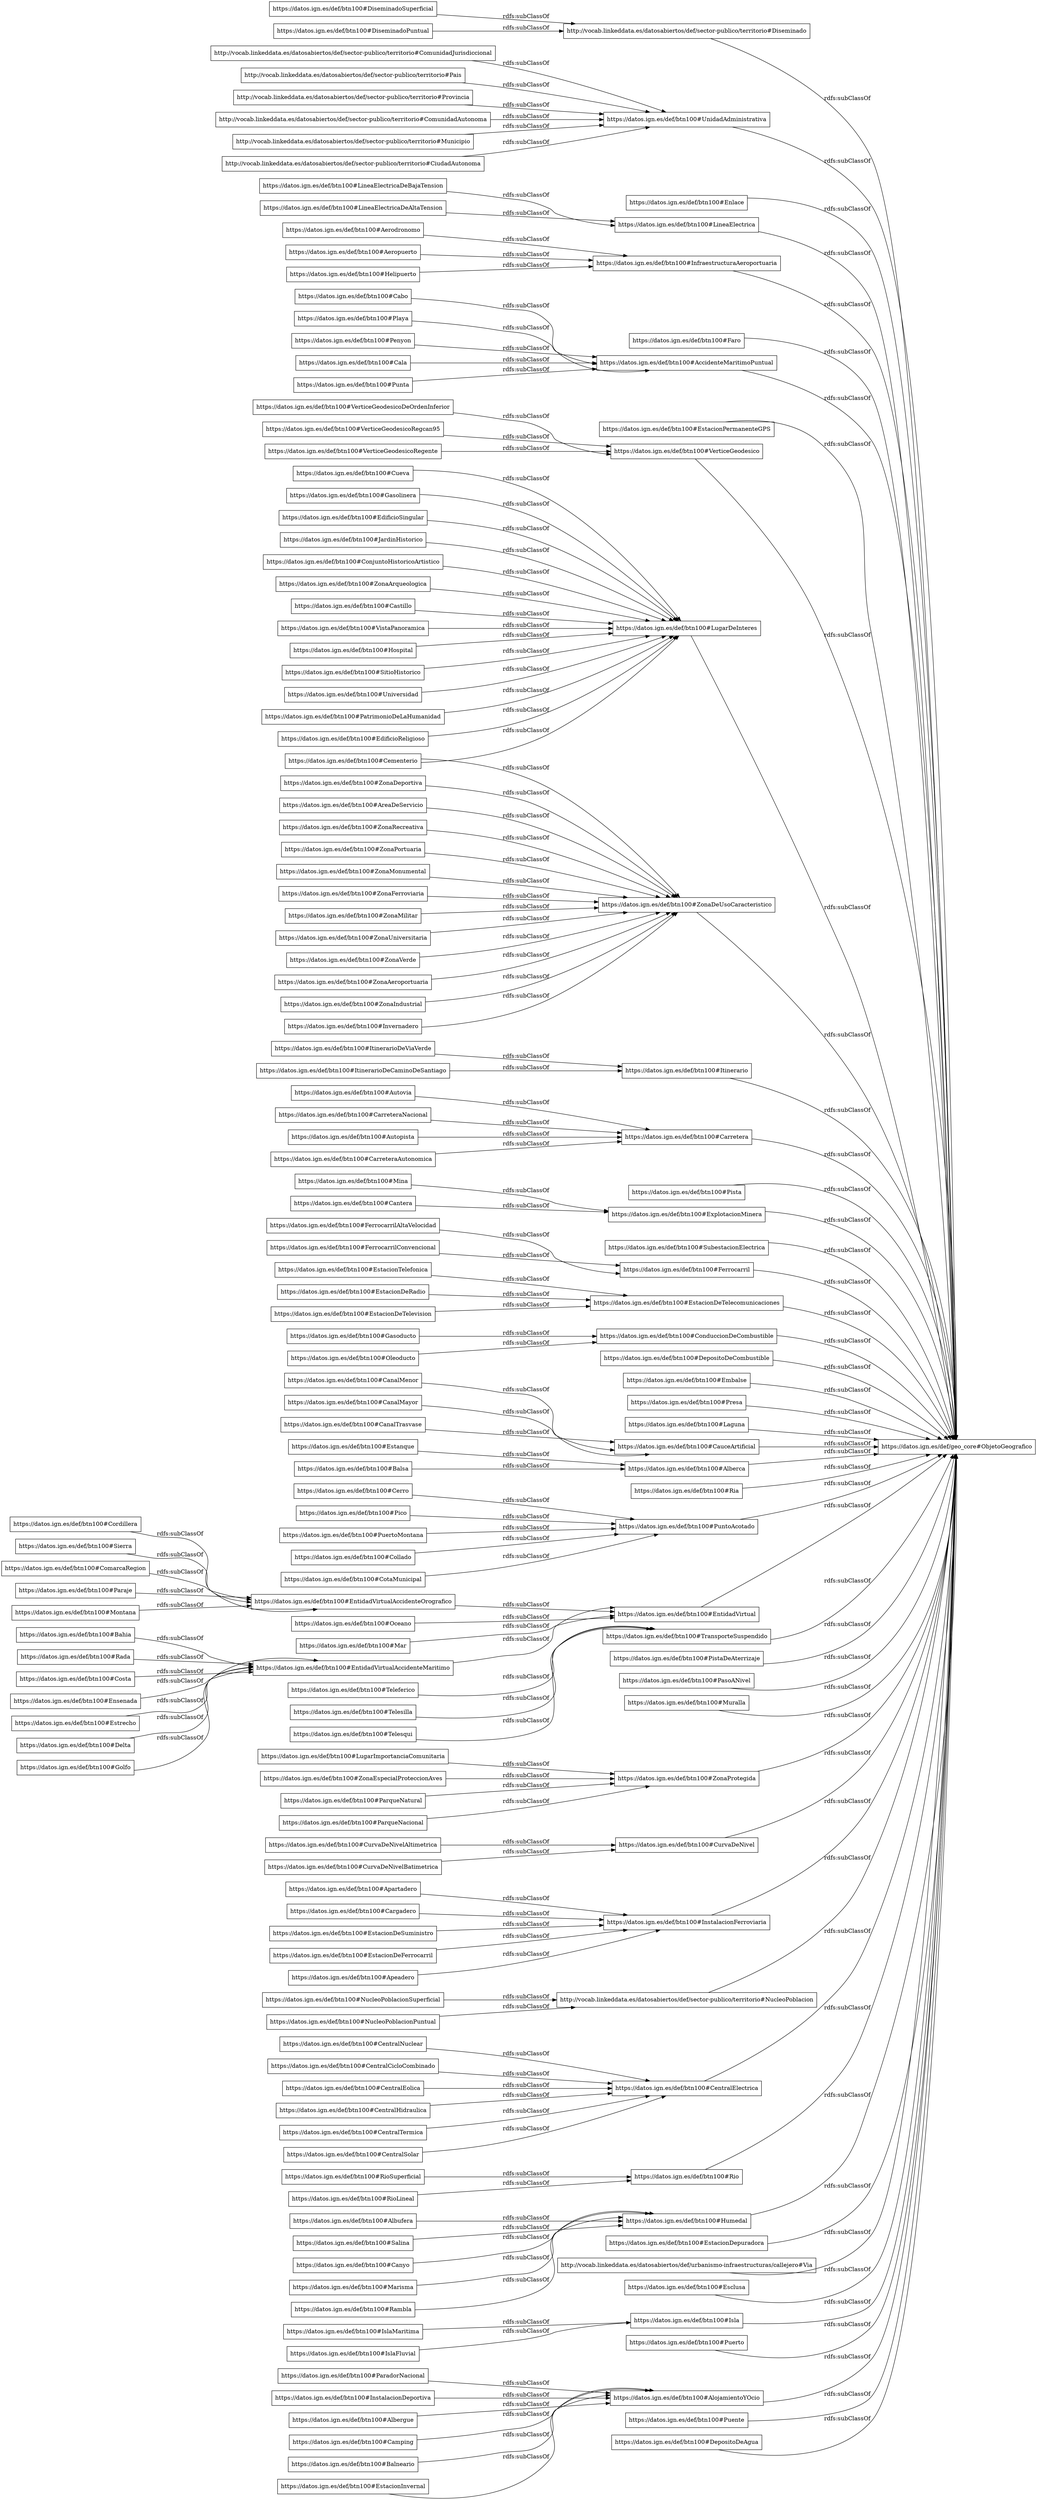 digraph ar2dtool_diagram { 
rankdir=LR;
size="1000"
node [shape = rectangle, color="black"]; "https://datos.ign.es/def/btn100#FerrocarrilAltaVelocidad" "http://vocab.linkeddata.es/datosabiertos/def/sector-publico/territorio#ComunidadJurisdiccional" "https://datos.ign.es/def/btn100#EstacionInvernal" "https://datos.ign.es/def/btn100#ParqueNacional" "https://datos.ign.es/def/btn100#ConjuntoHistoricoArtistico" "http://vocab.linkeddata.es/datosabiertos/def/sector-publico/territorio#Diseminado" "https://datos.ign.es/def/btn100#ZonaArqueologica" "https://datos.ign.es/def/btn100#ZonaMilitar" "https://datos.ign.es/def/btn100#ParadorNacional" "https://datos.ign.es/def/btn100#Castillo" "https://datos.ign.es/def/btn100#VerticeGeodesicoDeOrdenInferior" "https://datos.ign.es/def/btn100#InstalacionDeportiva" "https://datos.ign.es/def/btn100#Cala" "https://datos.ign.es/def/btn100#LugarImportanciaComunitaria" "https://datos.ign.es/def/btn100#Enlace" "https://datos.ign.es/def/btn100#ZonaEspecialProteccionAves" "https://datos.ign.es/def/btn100#UnidadAdministrativa" "https://datos.ign.es/def/btn100#Montana" "https://datos.ign.es/def/btn100#Canyo" "https://datos.ign.es/def/btn100#EstacionDeSuministro" "https://datos.ign.es/def/btn100#LineaElectrica" "https://datos.ign.es/def/btn100#ZonaUniversitaria" "https://datos.ign.es/def/btn100#PuertoMontana" "http://vocab.linkeddata.es/datosabiertos/def/sector-publico/territorio#Pais" "https://datos.ign.es/def/btn100#Faro" "https://datos.ign.es/def/btn100#Albergue" "https://datos.ign.es/def/btn100#Cordillera" "https://datos.ign.es/def/btn100#InfraestructuraAeroportuaria" "https://datos.ign.es/def/btn100#Punta" "https://datos.ign.es/def/btn100#VistaPanoramica" "https://datos.ign.es/def/btn100#NucleoPoblacionPuntual" "https://datos.ign.es/def/btn100#NucleoPoblacionSuperficial" "https://datos.ign.es/def/btn100#VerticeGeodesicoRegcan95" "https://datos.ign.es/def/btn100#EstacionPermanenteGPS" "https://datos.ign.es/def/btn100#Telesqui" "https://datos.ign.es/def/btn100#AccidenteMaritimoPuntual" "https://datos.ign.es/def/btn100#Oleoducto" "https://datos.ign.es/def/btn100#Balsa" "https://datos.ign.es/def/btn100#Autovia" "https://datos.ign.es/def/btn100#Collado" "https://datos.ign.es/def/btn100#VerticeGeodesico" "https://datos.ign.es/def/btn100#ZonaDeUsoCaracteristico" "https://datos.ign.es/def/btn100#EstacionDeFerrocarril" "https://datos.ign.es/def/btn100#CentralSolar" "https://datos.ign.es/def/btn100#Teleferico" "https://datos.ign.es/def/btn100#Hospital" "https://datos.ign.es/def/btn100#Delta" "https://datos.ign.es/def/btn100#Itinerario" "https://datos.ign.es/def/btn100#SitioHistorico" "https://datos.ign.es/def/btn100#CanalTrasvase" "http://vocab.linkeddata.es/datosabiertos/def/sector-publico/territorio#Provincia" "https://datos.ign.es/def/btn100#EstacionDeTelevision" "https://datos.ign.es/def/btn100#Pista" "https://datos.ign.es/def/btn100#Carretera" "https://datos.ign.es/def/btn100#CarreteraNacional" "https://datos.ign.es/def/btn100#ZonaVerde" "https://datos.ign.es/def/btn100#SubestacionElectrica" "https://datos.ign.es/def/btn100#Mina" "https://datos.ign.es/def/btn100#IslaFluvial" "https://datos.ign.es/def/btn100#CotaMunicipal" "https://datos.ign.es/def/btn100#EntidadVirtualAccidenteMaritimo" "https://datos.ign.es/def/btn100#ExplotacionMinera" "https://datos.ign.es/def/btn100#EntidadVirtualAccidenteOrografico" "https://datos.ign.es/def/btn100#EstacionDeTelecomunicaciones" "https://datos.ign.es/def/btn100#Cementerio" "https://datos.ign.es/def/btn100#Sierra" "https://datos.ign.es/def/btn100#ConduccionDeCombustible" "https://datos.ign.es/def/btn100#VerticeGeodesicoRegente" "https://datos.ign.es/def/btn100#Universidad" "https://datos.ign.es/def/btn100#Camping" "https://datos.ign.es/def/btn100#Golfo" "https://datos.ign.es/def/btn100#Marisma" "https://datos.ign.es/def/btn100#Bahia" "https://datos.ign.es/def/btn100#Rada" "https://datos.ign.es/def/btn100#DepositoDeCombustible" "https://datos.ign.es/def/btn100#Embalse" "https://datos.ign.es/def/btn100#DiseminadoSuperficial" "https://datos.ign.es/def/btn100#ComarcaRegion" "http://vocab.linkeddata.es/datosabiertos/def/sector-publico/territorio#ComunidadAutonoma" "https://datos.ign.es/def/btn100#Autopista" "https://datos.ign.es/def/btn100#Presa" "https://datos.ign.es/def/btn100#ZonaRecreativa" "https://datos.ign.es/def/btn100#ZonaPortuaria" "https://datos.ign.es/def/btn100#Laguna" "https://datos.ign.es/def/btn100#PatrimonioDeLaHumanidad" "https://datos.ign.es/def/btn100#ItinerarioDeViaVerde" "https://datos.ign.es/def/btn100#Oceano" "https://datos.ign.es/def/btn100#Aerodronomo" "https://datos.ign.es/def/btn100#Mar" "https://datos.ign.es/def/btn100#ZonaMonumental" "https://datos.ign.es/def/btn100#CarreteraAutonomica" "https://datos.ign.es/def/btn100#CauceArtificial" "https://datos.ign.es/def/btn100#Alberca" "https://datos.ign.es/def/btn100#EstacionTelefonica" "https://datos.ign.es/def/btn100#ParqueNatural" "https://datos.ign.es/def/btn100#Ria" "https://datos.ign.es/def/btn100#Cabo" "https://datos.ign.es/def/btn100#RioLineal" "https://datos.ign.es/def/btn100#CentralNuclear" "https://datos.ign.es/def/btn100#Balneario" "https://datos.ign.es/def/btn100#Paraje" "https://datos.ign.es/def/btn100#PuntoAcotado" "https://datos.ign.es/def/btn100#Costa" "https://datos.ign.es/def/btn100#LineaElectricaDeBajaTension" "https://datos.ign.es/def/btn100#Cerro" "https://datos.ign.es/def/btn100#Pico" "https://datos.ign.es/def/btn100#Apeadero" "https://datos.ign.es/def/btn100#Apartadero" "https://datos.ign.es/def/btn100#EntidadVirtual" "https://datos.ign.es/def/btn100#Cantera" "https://datos.ign.es/def/btn100#CentralCicloCombinado" "https://datos.ign.es/def/btn100#Aeropuerto" "https://datos.ign.es/def/btn100#Ensenada" "https://datos.ign.es/def/btn100#EstacionDeRadio" "https://datos.ign.es/def/btn100#Playa" "https://datos.ign.es/def/btn100#EdificioReligioso" "https://datos.ign.es/def/btn100#TransporteSuspendido" "https://datos.ign.es/def/btn100#Cueva" "https://datos.ign.es/def/btn100#PistaDeAterrizaje" "https://datos.ign.es/def/btn100#PasoANivel" "https://datos.ign.es/def/btn100#Muralla" "https://datos.ign.es/def/btn100#CentralEolica" "https://datos.ign.es/def/btn100#ZonaProtegida" "https://datos.ign.es/def/btn100#ZonaFerroviaria" "https://datos.ign.es/def/btn100#CurvaDeNivel" "https://datos.ign.es/def/btn100#Helipuerto" "https://datos.ign.es/def/btn100#InstalacionFerroviaria" "https://datos.ign.es/def/btn100#LugarDeInteres" "https://datos.ign.es/def/btn100#ItinerarioDeCaminoDeSantiago" "http://vocab.linkeddata.es/datosabiertos/def/sector-publico/territorio#NucleoPoblacion" "https://datos.ign.es/def/btn100#Gasolinera" "https://datos.ign.es/def/btn100#CentralElectrica" "https://datos.ign.es/def/btn100#ZonaAeroportuaria" "https://datos.ign.es/def/btn100#Estrecho" "https://datos.ign.es/def/btn100#Rio" "https://datos.ign.es/def/btn100#IslaMaritima" "http://vocab.linkeddata.es/datosabiertos/def/sector-publico/territorio#Municipio" "https://datos.ign.es/def/btn100#FerrocarrilConvencional" "https://datos.ign.es/def/btn100#Rambla" "https://datos.ign.es/def/btn100#Humedal" "https://datos.ign.es/def/btn100#RioSuperficial" "https://datos.ign.es/def/btn100#EdificioSingular" "https://datos.ign.es/def/btn100#CurvaDeNivelBatimetrica" "https://datos.ign.es/def/btn100#CanalMenor" "https://datos.ign.es/def/btn100#Ferrocarril" "https://datos.ign.es/def/btn100#CanalMayor" "https://datos.ign.es/def/btn100#Albufera" "https://datos.ign.es/def/btn100#EstacionDepuradora" "http://vocab.linkeddata.es/datosabiertos/def/urbanismo-infraestructuras/callejero#Via" "https://datos.ign.es/def/btn100#DiseminadoPuntual" "https://datos.ign.es/def/btn100#Estanque" "https://datos.ign.es/def/btn100#Esclusa" "https://datos.ign.es/def/btn100#Isla" "https://datos.ign.es/def/btn100#CentralHidraulica" "https://datos.ign.es/def/btn100#Cargadero" "https://datos.ign.es/def/btn100#Puerto" "https://datos.ign.es/def/btn100#JardinHistorico" "https://datos.ign.es/def/btn100#Salina" "https://datos.ign.es/def/btn100#CurvaDeNivelAltimetrica" "https://datos.ign.es/def/btn100#ZonaIndustrial" "https://datos.ign.es/def/btn100#Penyon" "https://datos.ign.es/def/btn100#Invernadero" "https://datos.ign.es/def/btn100#AlojamientoYOcio" "https://datos.ign.es/def/btn100#Puente" "https://datos.ign.es/def/btn100#Telesilla" "https://datos.ign.es/def/btn100#ZonaDeportiva" "http://vocab.linkeddata.es/datosabiertos/def/sector-publico/territorio#CiudadAutonoma" "https://datos.ign.es/def/btn100#AreaDeServicio" "https://datos.ign.es/def/btn100#Gasoducto" "https://datos.ign.es/def/btn100#CentralTermica" "https://datos.ign.es/def/btn100#LineaElectricaDeAltaTension" "https://datos.ign.es/def/btn100#DepositoDeAgua" ; /*classes style*/
	"https://datos.ign.es/def/btn100#ZonaProtegida" -> "https://datos.ign.es/def/geo_core#ObjetoGeografico" [ label = "rdfs:subClassOf" ];
	"https://datos.ign.es/def/btn100#RioLineal" -> "https://datos.ign.es/def/btn100#Rio" [ label = "rdfs:subClassOf" ];
	"https://datos.ign.es/def/btn100#CanalTrasvase" -> "https://datos.ign.es/def/btn100#CauceArtificial" [ label = "rdfs:subClassOf" ];
	"https://datos.ign.es/def/btn100#Mar" -> "https://datos.ign.es/def/btn100#EntidadVirtual" [ label = "rdfs:subClassOf" ];
	"https://datos.ign.es/def/btn100#Apeadero" -> "https://datos.ign.es/def/btn100#InstalacionFerroviaria" [ label = "rdfs:subClassOf" ];
	"https://datos.ign.es/def/btn100#EntidadVirtualAccidenteOrografico" -> "https://datos.ign.es/def/btn100#EntidadVirtual" [ label = "rdfs:subClassOf" ];
	"https://datos.ign.es/def/btn100#Balneario" -> "https://datos.ign.es/def/btn100#AlojamientoYOcio" [ label = "rdfs:subClassOf" ];
	"https://datos.ign.es/def/btn100#DiseminadoPuntual" -> "http://vocab.linkeddata.es/datosabiertos/def/sector-publico/territorio#Diseminado" [ label = "rdfs:subClassOf" ];
	"https://datos.ign.es/def/btn100#CarreteraNacional" -> "https://datos.ign.es/def/btn100#Carretera" [ label = "rdfs:subClassOf" ];
	"https://datos.ign.es/def/btn100#EstacionDeRadio" -> "https://datos.ign.es/def/btn100#EstacionDeTelecomunicaciones" [ label = "rdfs:subClassOf" ];
	"https://datos.ign.es/def/btn100#Cueva" -> "https://datos.ign.es/def/btn100#LugarDeInteres" [ label = "rdfs:subClassOf" ];
	"https://datos.ign.es/def/btn100#Puente" -> "https://datos.ign.es/def/geo_core#ObjetoGeografico" [ label = "rdfs:subClassOf" ];
	"https://datos.ign.es/def/btn100#Telesqui" -> "https://datos.ign.es/def/btn100#TransporteSuspendido" [ label = "rdfs:subClassOf" ];
	"https://datos.ign.es/def/btn100#ZonaVerde" -> "https://datos.ign.es/def/btn100#ZonaDeUsoCaracteristico" [ label = "rdfs:subClassOf" ];
	"https://datos.ign.es/def/btn100#Aeropuerto" -> "https://datos.ign.es/def/btn100#InfraestructuraAeroportuaria" [ label = "rdfs:subClassOf" ];
	"https://datos.ign.es/def/btn100#TransporteSuspendido" -> "https://datos.ign.es/def/geo_core#ObjetoGeografico" [ label = "rdfs:subClassOf" ];
	"https://datos.ign.es/def/btn100#Cantera" -> "https://datos.ign.es/def/btn100#ExplotacionMinera" [ label = "rdfs:subClassOf" ];
	"https://datos.ign.es/def/btn100#Balsa" -> "https://datos.ign.es/def/btn100#Alberca" [ label = "rdfs:subClassOf" ];
	"https://datos.ign.es/def/btn100#Ria" -> "https://datos.ign.es/def/geo_core#ObjetoGeografico" [ label = "rdfs:subClassOf" ];
	"https://datos.ign.es/def/btn100#PuertoMontana" -> "https://datos.ign.es/def/btn100#PuntoAcotado" [ label = "rdfs:subClassOf" ];
	"https://datos.ign.es/def/btn100#Autovia" -> "https://datos.ign.es/def/btn100#Carretera" [ label = "rdfs:subClassOf" ];
	"https://datos.ign.es/def/btn100#Autopista" -> "https://datos.ign.es/def/btn100#Carretera" [ label = "rdfs:subClassOf" ];
	"https://datos.ign.es/def/btn100#CentralTermica" -> "https://datos.ign.es/def/btn100#CentralElectrica" [ label = "rdfs:subClassOf" ];
	"https://datos.ign.es/def/btn100#Collado" -> "https://datos.ign.es/def/btn100#PuntoAcotado" [ label = "rdfs:subClassOf" ];
	"https://datos.ign.es/def/btn100#EstacionDeSuministro" -> "https://datos.ign.es/def/btn100#InstalacionFerroviaria" [ label = "rdfs:subClassOf" ];
	"https://datos.ign.es/def/btn100#IslaFluvial" -> "https://datos.ign.es/def/btn100#Isla" [ label = "rdfs:subClassOf" ];
	"https://datos.ign.es/def/btn100#CurvaDeNivelAltimetrica" -> "https://datos.ign.es/def/btn100#CurvaDeNivel" [ label = "rdfs:subClassOf" ];
	"https://datos.ign.es/def/btn100#SubestacionElectrica" -> "https://datos.ign.es/def/geo_core#ObjetoGeografico" [ label = "rdfs:subClassOf" ];
	"https://datos.ign.es/def/btn100#Playa" -> "https://datos.ign.es/def/btn100#AccidenteMaritimoPuntual" [ label = "rdfs:subClassOf" ];
	"https://datos.ign.es/def/btn100#EstacionDeTelecomunicaciones" -> "https://datos.ign.es/def/geo_core#ObjetoGeografico" [ label = "rdfs:subClassOf" ];
	"https://datos.ign.es/def/btn100#PistaDeAterrizaje" -> "https://datos.ign.es/def/geo_core#ObjetoGeografico" [ label = "rdfs:subClassOf" ];
	"https://datos.ign.es/def/btn100#ZonaEspecialProteccionAves" -> "https://datos.ign.es/def/btn100#ZonaProtegida" [ label = "rdfs:subClassOf" ];
	"http://vocab.linkeddata.es/datosabiertos/def/sector-publico/territorio#Provincia" -> "https://datos.ign.es/def/btn100#UnidadAdministrativa" [ label = "rdfs:subClassOf" ];
	"https://datos.ign.es/def/btn100#Alberca" -> "https://datos.ign.es/def/geo_core#ObjetoGeografico" [ label = "rdfs:subClassOf" ];
	"https://datos.ign.es/def/btn100#ZonaPortuaria" -> "https://datos.ign.es/def/btn100#ZonaDeUsoCaracteristico" [ label = "rdfs:subClassOf" ];
	"https://datos.ign.es/def/btn100#ParqueNatural" -> "https://datos.ign.es/def/btn100#ZonaProtegida" [ label = "rdfs:subClassOf" ];
	"https://datos.ign.es/def/btn100#CotaMunicipal" -> "https://datos.ign.es/def/btn100#PuntoAcotado" [ label = "rdfs:subClassOf" ];
	"https://datos.ign.es/def/btn100#EdificioSingular" -> "https://datos.ign.es/def/btn100#LugarDeInteres" [ label = "rdfs:subClassOf" ];
	"https://datos.ign.es/def/btn100#Muralla" -> "https://datos.ign.es/def/geo_core#ObjetoGeografico" [ label = "rdfs:subClassOf" ];
	"https://datos.ign.es/def/btn100#Invernadero" -> "https://datos.ign.es/def/btn100#ZonaDeUsoCaracteristico" [ label = "rdfs:subClassOf" ];
	"https://datos.ign.es/def/btn100#Cala" -> "https://datos.ign.es/def/btn100#AccidenteMaritimoPuntual" [ label = "rdfs:subClassOf" ];
	"https://datos.ign.es/def/btn100#JardinHistorico" -> "https://datos.ign.es/def/btn100#LugarDeInteres" [ label = "rdfs:subClassOf" ];
	"https://datos.ign.es/def/btn100#VerticeGeodesicoRegcan95" -> "https://datos.ign.es/def/btn100#VerticeGeodesico" [ label = "rdfs:subClassOf" ];
	"https://datos.ign.es/def/btn100#VerticeGeodesico" -> "https://datos.ign.es/def/geo_core#ObjetoGeografico" [ label = "rdfs:subClassOf" ];
	"https://datos.ign.es/def/btn100#Albufera" -> "https://datos.ign.es/def/btn100#Humedal" [ label = "rdfs:subClassOf" ];
	"https://datos.ign.es/def/btn100#Telesilla" -> "https://datos.ign.es/def/btn100#TransporteSuspendido" [ label = "rdfs:subClassOf" ];
	"https://datos.ign.es/def/btn100#FerrocarrilConvencional" -> "https://datos.ign.es/def/btn100#Ferrocarril" [ label = "rdfs:subClassOf" ];
	"https://datos.ign.es/def/btn100#Oleoducto" -> "https://datos.ign.es/def/btn100#ConduccionDeCombustible" [ label = "rdfs:subClassOf" ];
	"https://datos.ign.es/def/btn100#ParadorNacional" -> "https://datos.ign.es/def/btn100#AlojamientoYOcio" [ label = "rdfs:subClassOf" ];
	"https://datos.ign.es/def/btn100#CentralHidraulica" -> "https://datos.ign.es/def/btn100#CentralElectrica" [ label = "rdfs:subClassOf" ];
	"https://datos.ign.es/def/btn100#PuntoAcotado" -> "https://datos.ign.es/def/geo_core#ObjetoGeografico" [ label = "rdfs:subClassOf" ];
	"https://datos.ign.es/def/btn100#Oceano" -> "https://datos.ign.es/def/btn100#EntidadVirtual" [ label = "rdfs:subClassOf" ];
	"https://datos.ign.es/def/btn100#Rambla" -> "https://datos.ign.es/def/btn100#Humedal" [ label = "rdfs:subClassOf" ];
	"https://datos.ign.es/def/btn100#Embalse" -> "https://datos.ign.es/def/geo_core#ObjetoGeografico" [ label = "rdfs:subClassOf" ];
	"https://datos.ign.es/def/btn100#Estrecho" -> "https://datos.ign.es/def/btn100#EntidadVirtualAccidenteMaritimo" [ label = "rdfs:subClassOf" ];
	"https://datos.ign.es/def/btn100#CanalMayor" -> "https://datos.ign.es/def/btn100#CauceArtificial" [ label = "rdfs:subClassOf" ];
	"https://datos.ign.es/def/btn100#Costa" -> "https://datos.ign.es/def/btn100#EntidadVirtualAccidenteMaritimo" [ label = "rdfs:subClassOf" ];
	"https://datos.ign.es/def/btn100#Cementerio" -> "https://datos.ign.es/def/btn100#ZonaDeUsoCaracteristico" [ label = "rdfs:subClassOf" ];
	"https://datos.ign.es/def/btn100#Cementerio" -> "https://datos.ign.es/def/btn100#LugarDeInteres" [ label = "rdfs:subClassOf" ];
	"https://datos.ign.es/def/btn100#ConjuntoHistoricoArtistico" -> "https://datos.ign.es/def/btn100#LugarDeInteres" [ label = "rdfs:subClassOf" ];
	"https://datos.ign.es/def/btn100#CentralSolar" -> "https://datos.ign.es/def/btn100#CentralElectrica" [ label = "rdfs:subClassOf" ];
	"https://datos.ign.es/def/btn100#VerticeGeodesicoDeOrdenInferior" -> "https://datos.ign.es/def/btn100#VerticeGeodesico" [ label = "rdfs:subClassOf" ];
	"https://datos.ign.es/def/btn100#Golfo" -> "https://datos.ign.es/def/btn100#EntidadVirtualAccidenteMaritimo" [ label = "rdfs:subClassOf" ];
	"https://datos.ign.es/def/btn100#Faro" -> "https://datos.ign.es/def/geo_core#ObjetoGeografico" [ label = "rdfs:subClassOf" ];
	"https://datos.ign.es/def/btn100#CentralEolica" -> "https://datos.ign.es/def/btn100#CentralElectrica" [ label = "rdfs:subClassOf" ];
	"http://vocab.linkeddata.es/datosabiertos/def/sector-publico/territorio#NucleoPoblacion" -> "https://datos.ign.es/def/geo_core#ObjetoGeografico" [ label = "rdfs:subClassOf" ];
	"https://datos.ign.es/def/btn100#Estanque" -> "https://datos.ign.es/def/btn100#Alberca" [ label = "rdfs:subClassOf" ];
	"https://datos.ign.es/def/btn100#Paraje" -> "https://datos.ign.es/def/btn100#EntidadVirtualAccidenteOrografico" [ label = "rdfs:subClassOf" ];
	"https://datos.ign.es/def/btn100#CarreteraAutonomica" -> "https://datos.ign.es/def/btn100#Carretera" [ label = "rdfs:subClassOf" ];
	"https://datos.ign.es/def/btn100#Rio" -> "https://datos.ign.es/def/geo_core#ObjetoGeografico" [ label = "rdfs:subClassOf" ];
	"https://datos.ign.es/def/btn100#CauceArtificial" -> "https://datos.ign.es/def/geo_core#ObjetoGeografico" [ label = "rdfs:subClassOf" ];
	"https://datos.ign.es/def/btn100#AlojamientoYOcio" -> "https://datos.ign.es/def/geo_core#ObjetoGeografico" [ label = "rdfs:subClassOf" ];
	"https://datos.ign.es/def/btn100#DiseminadoSuperficial" -> "http://vocab.linkeddata.es/datosabiertos/def/sector-publico/territorio#Diseminado" [ label = "rdfs:subClassOf" ];
	"https://datos.ign.es/def/btn100#ZonaMilitar" -> "https://datos.ign.es/def/btn100#ZonaDeUsoCaracteristico" [ label = "rdfs:subClassOf" ];
	"https://datos.ign.es/def/btn100#Albergue" -> "https://datos.ign.es/def/btn100#AlojamientoYOcio" [ label = "rdfs:subClassOf" ];
	"https://datos.ign.es/def/btn100#Penyon" -> "https://datos.ign.es/def/btn100#AccidenteMaritimoPuntual" [ label = "rdfs:subClassOf" ];
	"http://vocab.linkeddata.es/datosabiertos/def/sector-publico/territorio#Pais" -> "https://datos.ign.es/def/btn100#UnidadAdministrativa" [ label = "rdfs:subClassOf" ];
	"https://datos.ign.es/def/btn100#Canyo" -> "https://datos.ign.es/def/btn100#Humedal" [ label = "rdfs:subClassOf" ];
	"https://datos.ign.es/def/btn100#ZonaUniversitaria" -> "https://datos.ign.es/def/btn100#ZonaDeUsoCaracteristico" [ label = "rdfs:subClassOf" ];
	"https://datos.ign.es/def/btn100#Camping" -> "https://datos.ign.es/def/btn100#AlojamientoYOcio" [ label = "rdfs:subClassOf" ];
	"https://datos.ign.es/def/btn100#CurvaDeNivel" -> "https://datos.ign.es/def/geo_core#ObjetoGeografico" [ label = "rdfs:subClassOf" ];
	"https://datos.ign.es/def/btn100#Cabo" -> "https://datos.ign.es/def/btn100#AccidenteMaritimoPuntual" [ label = "rdfs:subClassOf" ];
	"https://datos.ign.es/def/btn100#LugarImportanciaComunitaria" -> "https://datos.ign.es/def/btn100#ZonaProtegida" [ label = "rdfs:subClassOf" ];
	"https://datos.ign.es/def/btn100#ItinerarioDeCaminoDeSantiago" -> "https://datos.ign.es/def/btn100#Itinerario" [ label = "rdfs:subClassOf" ];
	"https://datos.ign.es/def/btn100#AreaDeServicio" -> "https://datos.ign.es/def/btn100#ZonaDeUsoCaracteristico" [ label = "rdfs:subClassOf" ];
	"https://datos.ign.es/def/btn100#Cerro" -> "https://datos.ign.es/def/btn100#PuntoAcotado" [ label = "rdfs:subClassOf" ];
	"https://datos.ign.es/def/btn100#InstalacionFerroviaria" -> "https://datos.ign.es/def/geo_core#ObjetoGeografico" [ label = "rdfs:subClassOf" ];
	"https://datos.ign.es/def/btn100#PasoANivel" -> "https://datos.ign.es/def/geo_core#ObjetoGeografico" [ label = "rdfs:subClassOf" ];
	"https://datos.ign.es/def/btn100#ItinerarioDeViaVerde" -> "https://datos.ign.es/def/btn100#Itinerario" [ label = "rdfs:subClassOf" ];
	"https://datos.ign.es/def/btn100#CentralNuclear" -> "https://datos.ign.es/def/btn100#CentralElectrica" [ label = "rdfs:subClassOf" ];
	"https://datos.ign.es/def/btn100#Pista" -> "https://datos.ign.es/def/geo_core#ObjetoGeografico" [ label = "rdfs:subClassOf" ];
	"https://datos.ign.es/def/btn100#ZonaFerroviaria" -> "https://datos.ign.es/def/btn100#ZonaDeUsoCaracteristico" [ label = "rdfs:subClassOf" ];
	"https://datos.ign.es/def/btn100#Isla" -> "https://datos.ign.es/def/geo_core#ObjetoGeografico" [ label = "rdfs:subClassOf" ];
	"https://datos.ign.es/def/btn100#Cordillera" -> "https://datos.ign.es/def/btn100#EntidadVirtualAccidenteOrografico" [ label = "rdfs:subClassOf" ];
	"https://datos.ign.es/def/btn100#Mina" -> "https://datos.ign.es/def/btn100#ExplotacionMinera" [ label = "rdfs:subClassOf" ];
	"https://datos.ign.es/def/btn100#Cargadero" -> "https://datos.ign.es/def/btn100#InstalacionFerroviaria" [ label = "rdfs:subClassOf" ];
	"https://datos.ign.es/def/btn100#InfraestructuraAeroportuaria" -> "https://datos.ign.es/def/geo_core#ObjetoGeografico" [ label = "rdfs:subClassOf" ];
	"https://datos.ign.es/def/btn100#RioSuperficial" -> "https://datos.ign.es/def/btn100#Rio" [ label = "rdfs:subClassOf" ];
	"https://datos.ign.es/def/btn100#Rada" -> "https://datos.ign.es/def/btn100#EntidadVirtualAccidenteMaritimo" [ label = "rdfs:subClassOf" ];
	"https://datos.ign.es/def/btn100#SitioHistorico" -> "https://datos.ign.es/def/btn100#LugarDeInteres" [ label = "rdfs:subClassOf" ];
	"https://datos.ign.es/def/btn100#NucleoPoblacionSuperficial" -> "http://vocab.linkeddata.es/datosabiertos/def/sector-publico/territorio#NucleoPoblacion" [ label = "rdfs:subClassOf" ];
	"https://datos.ign.es/def/btn100#ZonaDeportiva" -> "https://datos.ign.es/def/btn100#ZonaDeUsoCaracteristico" [ label = "rdfs:subClassOf" ];
	"https://datos.ign.es/def/btn100#Sierra" -> "https://datos.ign.es/def/btn100#EntidadVirtualAccidenteOrografico" [ label = "rdfs:subClassOf" ];
	"https://datos.ign.es/def/btn100#Gasoducto" -> "https://datos.ign.es/def/btn100#ConduccionDeCombustible" [ label = "rdfs:subClassOf" ];
	"https://datos.ign.es/def/btn100#ZonaDeUsoCaracteristico" -> "https://datos.ign.es/def/geo_core#ObjetoGeografico" [ label = "rdfs:subClassOf" ];
	"https://datos.ign.es/def/btn100#ConduccionDeCombustible" -> "https://datos.ign.es/def/geo_core#ObjetoGeografico" [ label = "rdfs:subClassOf" ];
	"https://datos.ign.es/def/btn100#CentralCicloCombinado" -> "https://datos.ign.es/def/btn100#CentralElectrica" [ label = "rdfs:subClassOf" ];
	"https://datos.ign.es/def/btn100#VerticeGeodesicoRegente" -> "https://datos.ign.es/def/btn100#VerticeGeodesico" [ label = "rdfs:subClassOf" ];
	"https://datos.ign.es/def/btn100#DepositoDeCombustible" -> "https://datos.ign.es/def/geo_core#ObjetoGeografico" [ label = "rdfs:subClassOf" ];
	"https://datos.ign.es/def/btn100#Gasolinera" -> "https://datos.ign.es/def/btn100#LugarDeInteres" [ label = "rdfs:subClassOf" ];
	"https://datos.ign.es/def/btn100#Hospital" -> "https://datos.ign.es/def/btn100#LugarDeInteres" [ label = "rdfs:subClassOf" ];
	"https://datos.ign.es/def/btn100#ZonaArqueologica" -> "https://datos.ign.es/def/btn100#LugarDeInteres" [ label = "rdfs:subClassOf" ];
	"https://datos.ign.es/def/btn100#EntidadVirtual" -> "https://datos.ign.es/def/geo_core#ObjetoGeografico" [ label = "rdfs:subClassOf" ];
	"https://datos.ign.es/def/btn100#CentralElectrica" -> "https://datos.ign.es/def/geo_core#ObjetoGeografico" [ label = "rdfs:subClassOf" ];
	"https://datos.ign.es/def/btn100#Ferrocarril" -> "https://datos.ign.es/def/geo_core#ObjetoGeografico" [ label = "rdfs:subClassOf" ];
	"https://datos.ign.es/def/btn100#EdificioReligioso" -> "https://datos.ign.es/def/btn100#LugarDeInteres" [ label = "rdfs:subClassOf" ];
	"https://datos.ign.es/def/btn100#EstacionPermanenteGPS" -> "https://datos.ign.es/def/geo_core#ObjetoGeografico" [ label = "rdfs:subClassOf" ];
	"https://datos.ign.es/def/btn100#Marisma" -> "https://datos.ign.es/def/btn100#Humedal" [ label = "rdfs:subClassOf" ];
	"http://vocab.linkeddata.es/datosabiertos/def/sector-publico/territorio#ComunidadAutonoma" -> "https://datos.ign.es/def/btn100#UnidadAdministrativa" [ label = "rdfs:subClassOf" ];
	"https://datos.ign.es/def/btn100#LineaElectricaDeBajaTension" -> "https://datos.ign.es/def/btn100#LineaElectrica" [ label = "rdfs:subClassOf" ];
	"https://datos.ign.es/def/btn100#Punta" -> "https://datos.ign.es/def/btn100#AccidenteMaritimoPuntual" [ label = "rdfs:subClassOf" ];
	"https://datos.ign.es/def/btn100#Teleferico" -> "https://datos.ign.es/def/btn100#TransporteSuspendido" [ label = "rdfs:subClassOf" ];
	"https://datos.ign.es/def/btn100#LugarDeInteres" -> "https://datos.ign.es/def/geo_core#ObjetoGeografico" [ label = "rdfs:subClassOf" ];
	"https://datos.ign.es/def/btn100#ZonaIndustrial" -> "https://datos.ign.es/def/btn100#ZonaDeUsoCaracteristico" [ label = "rdfs:subClassOf" ];
	"https://datos.ign.es/def/btn100#InstalacionDeportiva" -> "https://datos.ign.es/def/btn100#AlojamientoYOcio" [ label = "rdfs:subClassOf" ];
	"https://datos.ign.es/def/btn100#CanalMenor" -> "https://datos.ign.es/def/btn100#CauceArtificial" [ label = "rdfs:subClassOf" ];
	"https://datos.ign.es/def/btn100#ComarcaRegion" -> "https://datos.ign.es/def/btn100#EntidadVirtualAccidenteOrografico" [ label = "rdfs:subClassOf" ];
	"https://datos.ign.es/def/btn100#PatrimonioDeLaHumanidad" -> "https://datos.ign.es/def/btn100#LugarDeInteres" [ label = "rdfs:subClassOf" ];
	"https://datos.ign.es/def/btn100#EstacionTelefonica" -> "https://datos.ign.es/def/btn100#EstacionDeTelecomunicaciones" [ label = "rdfs:subClassOf" ];
	"https://datos.ign.es/def/btn100#IslaMaritima" -> "https://datos.ign.es/def/btn100#Isla" [ label = "rdfs:subClassOf" ];
	"https://datos.ign.es/def/btn100#EntidadVirtualAccidenteMaritimo" -> "https://datos.ign.es/def/btn100#EntidadVirtual" [ label = "rdfs:subClassOf" ];
	"https://datos.ign.es/def/btn100#Presa" -> "https://datos.ign.es/def/geo_core#ObjetoGeografico" [ label = "rdfs:subClassOf" ];
	"https://datos.ign.es/def/btn100#Apartadero" -> "https://datos.ign.es/def/btn100#InstalacionFerroviaria" [ label = "rdfs:subClassOf" ];
	"https://datos.ign.es/def/btn100#ZonaMonumental" -> "https://datos.ign.es/def/btn100#ZonaDeUsoCaracteristico" [ label = "rdfs:subClassOf" ];
	"https://datos.ign.es/def/btn100#Universidad" -> "https://datos.ign.es/def/btn100#LugarDeInteres" [ label = "rdfs:subClassOf" ];
	"https://datos.ign.es/def/btn100#Ensenada" -> "https://datos.ign.es/def/btn100#EntidadVirtualAccidenteMaritimo" [ label = "rdfs:subClassOf" ];
	"https://datos.ign.es/def/btn100#FerrocarrilAltaVelocidad" -> "https://datos.ign.es/def/btn100#Ferrocarril" [ label = "rdfs:subClassOf" ];
	"https://datos.ign.es/def/btn100#Montana" -> "https://datos.ign.es/def/btn100#EntidadVirtualAccidenteOrografico" [ label = "rdfs:subClassOf" ];
	"https://datos.ign.es/def/btn100#ZonaRecreativa" -> "https://datos.ign.es/def/btn100#ZonaDeUsoCaracteristico" [ label = "rdfs:subClassOf" ];
	"https://datos.ign.es/def/btn100#Castillo" -> "https://datos.ign.es/def/btn100#LugarDeInteres" [ label = "rdfs:subClassOf" ];
	"https://datos.ign.es/def/btn100#Delta" -> "https://datos.ign.es/def/btn100#EntidadVirtualAccidenteMaritimo" [ label = "rdfs:subClassOf" ];
	"https://datos.ign.es/def/btn100#Aerodronomo" -> "https://datos.ign.es/def/btn100#InfraestructuraAeroportuaria" [ label = "rdfs:subClassOf" ];
	"http://vocab.linkeddata.es/datosabiertos/def/sector-publico/territorio#Diseminado" -> "https://datos.ign.es/def/geo_core#ObjetoGeografico" [ label = "rdfs:subClassOf" ];
	"https://datos.ign.es/def/btn100#EstacionInvernal" -> "https://datos.ign.es/def/btn100#AlojamientoYOcio" [ label = "rdfs:subClassOf" ];
	"https://datos.ign.es/def/btn100#VistaPanoramica" -> "https://datos.ign.es/def/btn100#LugarDeInteres" [ label = "rdfs:subClassOf" ];
	"https://datos.ign.es/def/btn100#ExplotacionMinera" -> "https://datos.ign.es/def/geo_core#ObjetoGeografico" [ label = "rdfs:subClassOf" ];
	"https://datos.ign.es/def/btn100#Esclusa" -> "https://datos.ign.es/def/geo_core#ObjetoGeografico" [ label = "rdfs:subClassOf" ];
	"https://datos.ign.es/def/btn100#ZonaAeroportuaria" -> "https://datos.ign.es/def/btn100#ZonaDeUsoCaracteristico" [ label = "rdfs:subClassOf" ];
	"https://datos.ign.es/def/btn100#Carretera" -> "https://datos.ign.es/def/geo_core#ObjetoGeografico" [ label = "rdfs:subClassOf" ];
	"https://datos.ign.es/def/btn100#Laguna" -> "https://datos.ign.es/def/geo_core#ObjetoGeografico" [ label = "rdfs:subClassOf" ];
	"https://datos.ign.es/def/btn100#Enlace" -> "https://datos.ign.es/def/geo_core#ObjetoGeografico" [ label = "rdfs:subClassOf" ];
	"https://datos.ign.es/def/btn100#Helipuerto" -> "https://datos.ign.es/def/btn100#InfraestructuraAeroportuaria" [ label = "rdfs:subClassOf" ];
	"https://datos.ign.es/def/btn100#CurvaDeNivelBatimetrica" -> "https://datos.ign.es/def/btn100#CurvaDeNivel" [ label = "rdfs:subClassOf" ];
	"https://datos.ign.es/def/btn100#NucleoPoblacionPuntual" -> "http://vocab.linkeddata.es/datosabiertos/def/sector-publico/territorio#NucleoPoblacion" [ label = "rdfs:subClassOf" ];
	"https://datos.ign.es/def/btn100#EstacionDeTelevision" -> "https://datos.ign.es/def/btn100#EstacionDeTelecomunicaciones" [ label = "rdfs:subClassOf" ];
	"http://vocab.linkeddata.es/datosabiertos/def/sector-publico/territorio#CiudadAutonoma" -> "https://datos.ign.es/def/btn100#UnidadAdministrativa" [ label = "rdfs:subClassOf" ];
	"https://datos.ign.es/def/btn100#Salina" -> "https://datos.ign.es/def/btn100#Humedal" [ label = "rdfs:subClassOf" ];
	"http://vocab.linkeddata.es/datosabiertos/def/urbanismo-infraestructuras/callejero#Via" -> "https://datos.ign.es/def/geo_core#ObjetoGeografico" [ label = "rdfs:subClassOf" ];
	"http://vocab.linkeddata.es/datosabiertos/def/sector-publico/territorio#ComunidadJurisdiccional" -> "https://datos.ign.es/def/btn100#UnidadAdministrativa" [ label = "rdfs:subClassOf" ];
	"https://datos.ign.es/def/btn100#LineaElectricaDeAltaTension" -> "https://datos.ign.es/def/btn100#LineaElectrica" [ label = "rdfs:subClassOf" ];
	"https://datos.ign.es/def/btn100#Puerto" -> "https://datos.ign.es/def/geo_core#ObjetoGeografico" [ label = "rdfs:subClassOf" ];
	"https://datos.ign.es/def/btn100#Bahia" -> "https://datos.ign.es/def/btn100#EntidadVirtualAccidenteMaritimo" [ label = "rdfs:subClassOf" ];
	"https://datos.ign.es/def/btn100#Itinerario" -> "https://datos.ign.es/def/geo_core#ObjetoGeografico" [ label = "rdfs:subClassOf" ];
	"https://datos.ign.es/def/btn100#LineaElectrica" -> "https://datos.ign.es/def/geo_core#ObjetoGeografico" [ label = "rdfs:subClassOf" ];
	"https://datos.ign.es/def/btn100#Pico" -> "https://datos.ign.es/def/btn100#PuntoAcotado" [ label = "rdfs:subClassOf" ];
	"https://datos.ign.es/def/btn100#AccidenteMaritimoPuntual" -> "https://datos.ign.es/def/geo_core#ObjetoGeografico" [ label = "rdfs:subClassOf" ];
	"http://vocab.linkeddata.es/datosabiertos/def/sector-publico/territorio#Municipio" -> "https://datos.ign.es/def/btn100#UnidadAdministrativa" [ label = "rdfs:subClassOf" ];
	"https://datos.ign.es/def/btn100#ParqueNacional" -> "https://datos.ign.es/def/btn100#ZonaProtegida" [ label = "rdfs:subClassOf" ];
	"https://datos.ign.es/def/btn100#EstacionDeFerrocarril" -> "https://datos.ign.es/def/btn100#InstalacionFerroviaria" [ label = "rdfs:subClassOf" ];
	"https://datos.ign.es/def/btn100#EstacionDepuradora" -> "https://datos.ign.es/def/geo_core#ObjetoGeografico" [ label = "rdfs:subClassOf" ];
	"https://datos.ign.es/def/btn100#UnidadAdministrativa" -> "https://datos.ign.es/def/geo_core#ObjetoGeografico" [ label = "rdfs:subClassOf" ];
	"https://datos.ign.es/def/btn100#DepositoDeAgua" -> "https://datos.ign.es/def/geo_core#ObjetoGeografico" [ label = "rdfs:subClassOf" ];
	"https://datos.ign.es/def/btn100#Humedal" -> "https://datos.ign.es/def/geo_core#ObjetoGeografico" [ label = "rdfs:subClassOf" ];

}
